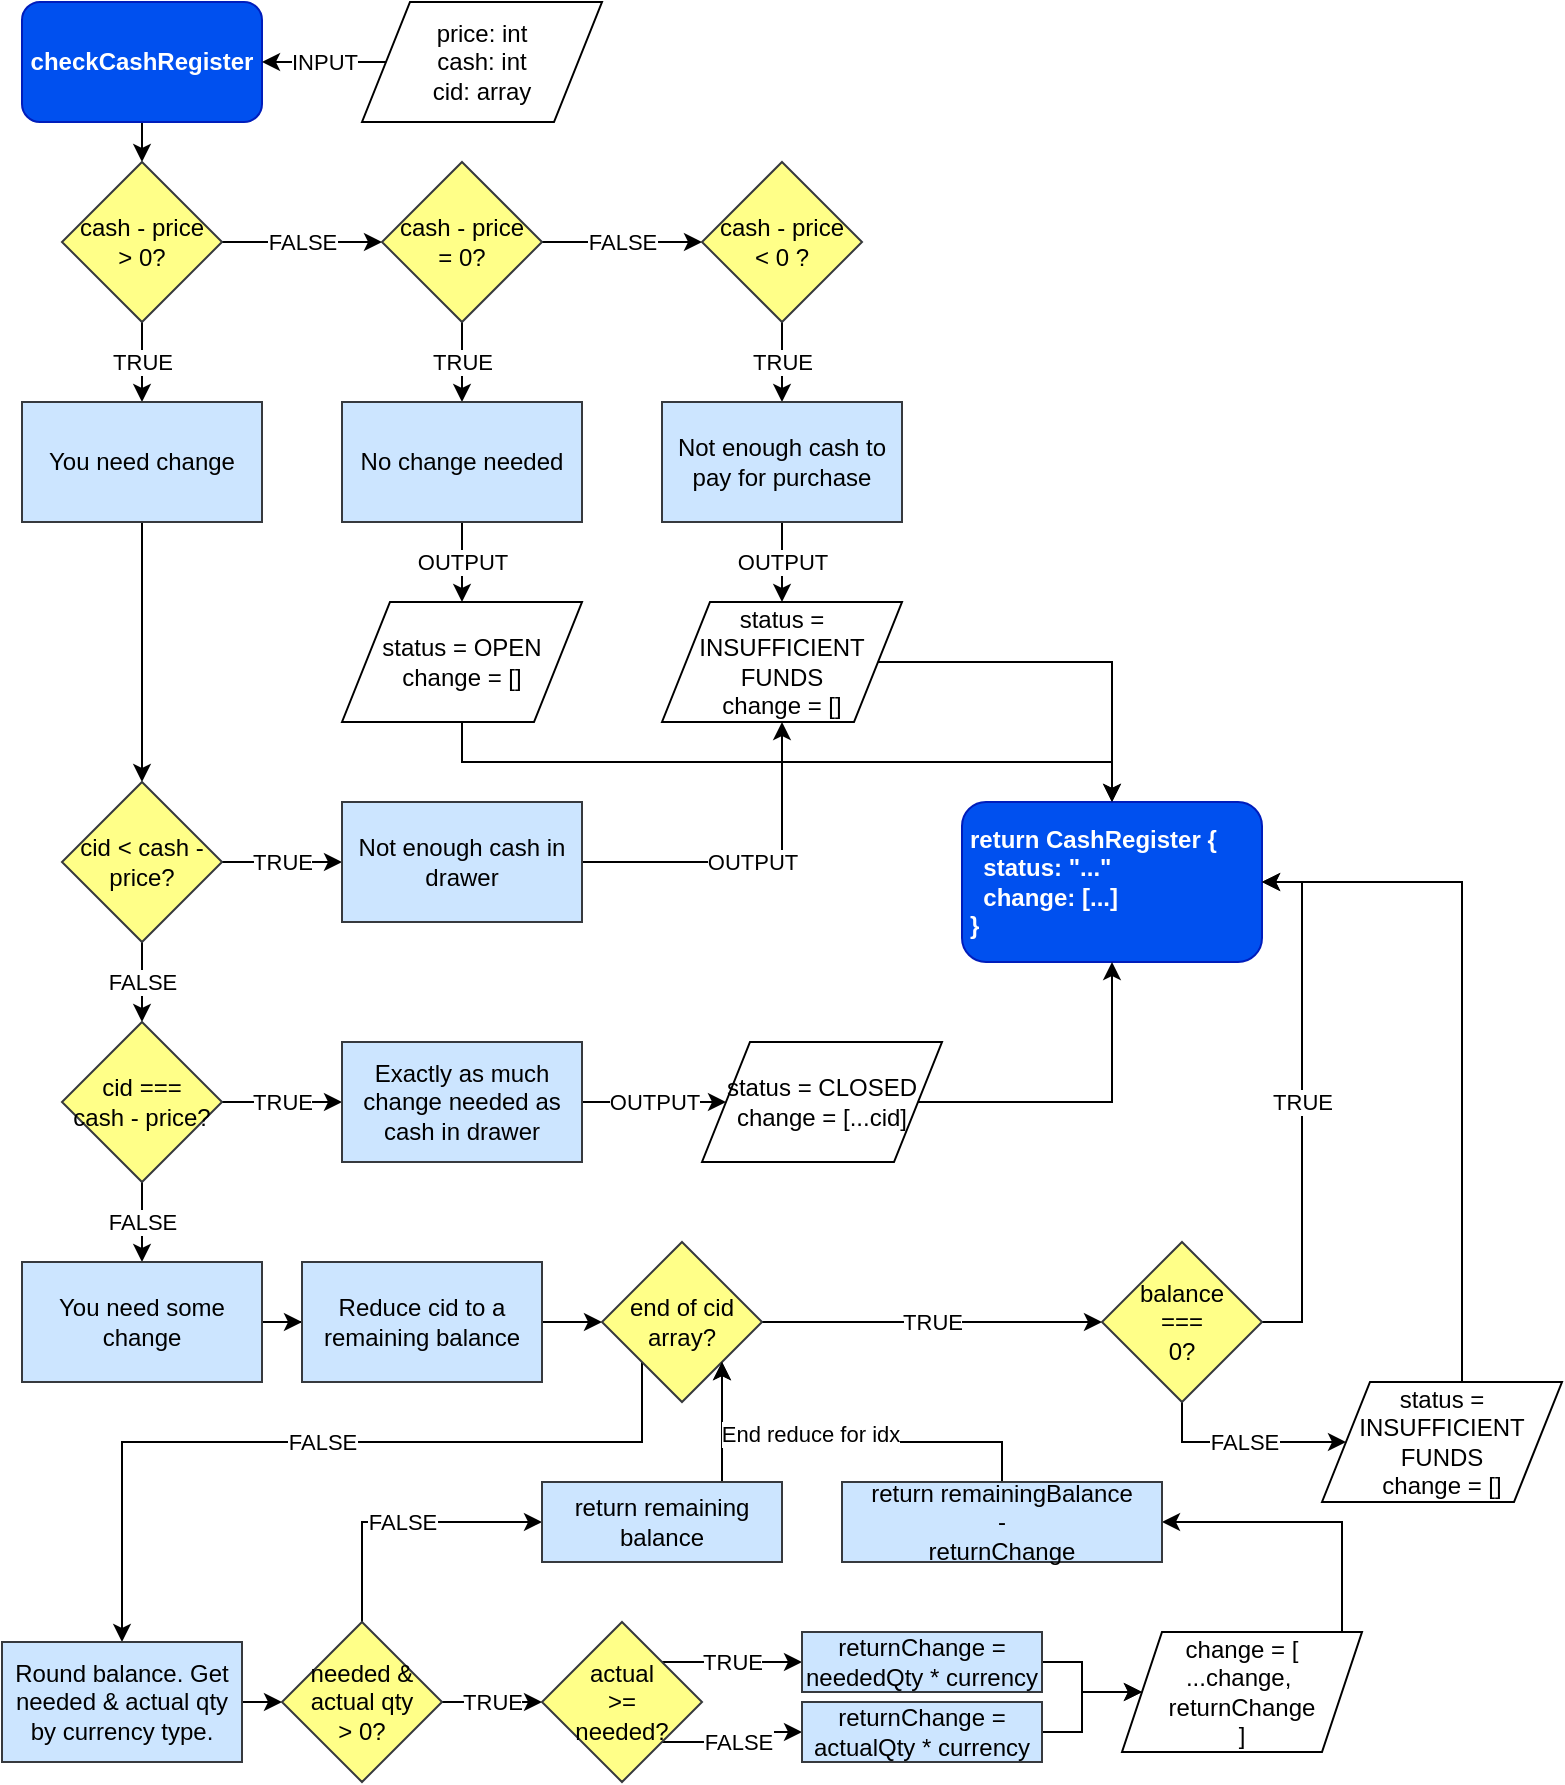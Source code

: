 <mxfile version="14.1.8" type="device"><diagram id="cLAM78d9UU4JnFHyNq7A" name="Page-1"><mxGraphModel dx="539" dy="349" grid="1" gridSize="10" guides="1" tooltips="1" connect="1" arrows="1" fold="1" page="1" pageScale="1" pageWidth="1100" pageHeight="850" math="0" shadow="0"><root><mxCell id="0"/><mxCell id="1" parent="0"/><mxCell id="52iobMlAeddLV5yMMe-r-6" style="edgeStyle=orthogonalEdgeStyle;rounded=0;orthogonalLoop=1;jettySize=auto;html=1;exitX=0.5;exitY=1;exitDx=0;exitDy=0;entryX=0.5;entryY=0;entryDx=0;entryDy=0;" parent="1" source="52iobMlAeddLV5yMMe-r-1" target="52iobMlAeddLV5yMMe-r-4" edge="1"><mxGeometry relative="1" as="geometry"/></mxCell><mxCell id="52iobMlAeddLV5yMMe-r-1" value="checkCashRegister" style="rounded=1;whiteSpace=wrap;html=1;fillColor=#0050ef;strokeColor=#001DBC;fontColor=#ffffff;fontStyle=1" parent="1" vertex="1"><mxGeometry x="20" width="120" height="60" as="geometry"/></mxCell><mxCell id="52iobMlAeddLV5yMMe-r-3" value="INPUT" style="edgeStyle=orthogonalEdgeStyle;rounded=0;orthogonalLoop=1;jettySize=auto;html=1;exitX=0;exitY=0.5;exitDx=0;exitDy=0;" parent="1" source="52iobMlAeddLV5yMMe-r-2" target="52iobMlAeddLV5yMMe-r-1" edge="1"><mxGeometry relative="1" as="geometry"/></mxCell><mxCell id="52iobMlAeddLV5yMMe-r-2" value="price: int&lt;br&gt;cash: int&lt;br&gt;cid: array" style="shape=parallelogram;perimeter=parallelogramPerimeter;whiteSpace=wrap;html=1;" parent="1" vertex="1"><mxGeometry x="190" width="120" height="60" as="geometry"/></mxCell><mxCell id="52iobMlAeddLV5yMMe-r-8" value="TRUE" style="edgeStyle=orthogonalEdgeStyle;rounded=0;orthogonalLoop=1;jettySize=auto;html=1;exitX=0.5;exitY=1;exitDx=0;exitDy=0;entryX=0.5;entryY=0;entryDx=0;entryDy=0;" parent="1" source="52iobMlAeddLV5yMMe-r-4" target="52iobMlAeddLV5yMMe-r-7" edge="1"><mxGeometry relative="1" as="geometry"/></mxCell><mxCell id="52iobMlAeddLV5yMMe-r-12" value="FALSE" style="edgeStyle=orthogonalEdgeStyle;rounded=0;orthogonalLoop=1;jettySize=auto;html=1;exitX=1;exitY=0.5;exitDx=0;exitDy=0;entryX=0;entryY=0.5;entryDx=0;entryDy=0;" parent="1" source="52iobMlAeddLV5yMMe-r-4" target="52iobMlAeddLV5yMMe-r-10" edge="1"><mxGeometry relative="1" as="geometry"/></mxCell><mxCell id="52iobMlAeddLV5yMMe-r-4" value="cash - price&lt;br&gt;&amp;gt; 0?" style="rhombus;whiteSpace=wrap;html=1;fillColor=#ffff88;strokeColor=#36393d;" parent="1" vertex="1"><mxGeometry x="40" y="80" width="80" height="80" as="geometry"/></mxCell><mxCell id="52iobMlAeddLV5yMMe-r-23" style="edgeStyle=orthogonalEdgeStyle;rounded=0;orthogonalLoop=1;jettySize=auto;html=1;exitX=0.5;exitY=1;exitDx=0;exitDy=0;entryX=0.5;entryY=0;entryDx=0;entryDy=0;" parent="1" source="52iobMlAeddLV5yMMe-r-7" target="52iobMlAeddLV5yMMe-r-22" edge="1"><mxGeometry relative="1" as="geometry"/></mxCell><mxCell id="52iobMlAeddLV5yMMe-r-7" value="You need change" style="rounded=0;whiteSpace=wrap;html=1;fillColor=#cce5ff;strokeColor=#36393d;" parent="1" vertex="1"><mxGeometry x="20" y="200" width="120" height="60" as="geometry"/></mxCell><mxCell id="52iobMlAeddLV5yMMe-r-13" value="TRUE" style="edgeStyle=orthogonalEdgeStyle;rounded=0;orthogonalLoop=1;jettySize=auto;html=1;exitX=0.5;exitY=1;exitDx=0;exitDy=0;entryX=0.5;entryY=0;entryDx=0;entryDy=0;" parent="1" source="52iobMlAeddLV5yMMe-r-10" target="52iobMlAeddLV5yMMe-r-11" edge="1"><mxGeometry relative="1" as="geometry"/></mxCell><mxCell id="52iobMlAeddLV5yMMe-r-16" value="FALSE" style="edgeStyle=orthogonalEdgeStyle;rounded=0;orthogonalLoop=1;jettySize=auto;html=1;exitX=1;exitY=0.5;exitDx=0;exitDy=0;entryX=0;entryY=0.5;entryDx=0;entryDy=0;" parent="1" source="52iobMlAeddLV5yMMe-r-10" target="52iobMlAeddLV5yMMe-r-14" edge="1"><mxGeometry relative="1" as="geometry"/></mxCell><mxCell id="52iobMlAeddLV5yMMe-r-10" value="cash - price&lt;br&gt;= 0?" style="rhombus;whiteSpace=wrap;html=1;fillColor=#ffff88;strokeColor=#36393d;" parent="1" vertex="1"><mxGeometry x="200" y="80" width="80" height="80" as="geometry"/></mxCell><mxCell id="52iobMlAeddLV5yMMe-r-19" value="OUTPUT" style="edgeStyle=orthogonalEdgeStyle;rounded=0;orthogonalLoop=1;jettySize=auto;html=1;exitX=0.5;exitY=1;exitDx=0;exitDy=0;entryX=0.5;entryY=0;entryDx=0;entryDy=0;" parent="1" source="52iobMlAeddLV5yMMe-r-11" target="52iobMlAeddLV5yMMe-r-18" edge="1"><mxGeometry relative="1" as="geometry"/></mxCell><mxCell id="52iobMlAeddLV5yMMe-r-11" value="No change needed" style="rounded=0;whiteSpace=wrap;html=1;fillColor=#cce5ff;strokeColor=#36393d;" parent="1" vertex="1"><mxGeometry x="180" y="200" width="120" height="60" as="geometry"/></mxCell><mxCell id="52iobMlAeddLV5yMMe-r-17" value="TRUE" style="edgeStyle=orthogonalEdgeStyle;rounded=0;orthogonalLoop=1;jettySize=auto;html=1;exitX=0.5;exitY=1;exitDx=0;exitDy=0;entryX=0.5;entryY=0;entryDx=0;entryDy=0;" parent="1" source="52iobMlAeddLV5yMMe-r-14" target="52iobMlAeddLV5yMMe-r-15" edge="1"><mxGeometry relative="1" as="geometry"/></mxCell><mxCell id="52iobMlAeddLV5yMMe-r-14" value="cash - price&lt;br&gt;&amp;lt; 0 ?" style="rhombus;whiteSpace=wrap;html=1;fillColor=#ffff88;strokeColor=#36393d;" parent="1" vertex="1"><mxGeometry x="360" y="80" width="80" height="80" as="geometry"/></mxCell><mxCell id="Tu8uLzH1lG_qwKJVmujj-1" value="OUTPUT" style="edgeStyle=orthogonalEdgeStyle;rounded=0;orthogonalLoop=1;jettySize=auto;html=1;exitX=0.5;exitY=1;exitDx=0;exitDy=0;" parent="1" source="52iobMlAeddLV5yMMe-r-15" target="52iobMlAeddLV5yMMe-r-31" edge="1"><mxGeometry relative="1" as="geometry"/></mxCell><mxCell id="52iobMlAeddLV5yMMe-r-15" value="Not enough cash to pay for purchase" style="rounded=0;whiteSpace=wrap;html=1;fillColor=#cce5ff;strokeColor=#36393d;" parent="1" vertex="1"><mxGeometry x="340" y="200" width="120" height="60" as="geometry"/></mxCell><mxCell id="52iobMlAeddLV5yMMe-r-28" style="edgeStyle=orthogonalEdgeStyle;rounded=0;orthogonalLoop=1;jettySize=auto;html=1;exitX=0.5;exitY=1;exitDx=0;exitDy=0;entryX=0.5;entryY=0;entryDx=0;entryDy=0;" parent="1" source="52iobMlAeddLV5yMMe-r-18" edge="1" target="52iobMlAeddLV5yMMe-r-26"><mxGeometry relative="1" as="geometry"><mxPoint x="550" y="400" as="targetPoint"/></mxGeometry></mxCell><mxCell id="52iobMlAeddLV5yMMe-r-18" value="status = OPEN&lt;br&gt;change = []" style="shape=parallelogram;perimeter=parallelogramPerimeter;whiteSpace=wrap;html=1;align=center;labelPosition=center;verticalLabelPosition=middle;verticalAlign=middle;" parent="1" vertex="1"><mxGeometry x="180" y="300" width="120" height="60" as="geometry"/></mxCell><mxCell id="52iobMlAeddLV5yMMe-r-30" value="TRUE" style="edgeStyle=orthogonalEdgeStyle;rounded=0;orthogonalLoop=1;jettySize=auto;html=1;exitX=1;exitY=0.5;exitDx=0;exitDy=0;" parent="1" source="52iobMlAeddLV5yMMe-r-22" target="52iobMlAeddLV5yMMe-r-29" edge="1"><mxGeometry relative="1" as="geometry"/></mxCell><mxCell id="52iobMlAeddLV5yMMe-r-37" value="FALSE" style="edgeStyle=orthogonalEdgeStyle;rounded=0;orthogonalLoop=1;jettySize=auto;html=1;exitX=0.5;exitY=1;exitDx=0;exitDy=0;" parent="1" source="52iobMlAeddLV5yMMe-r-22" target="52iobMlAeddLV5yMMe-r-36" edge="1"><mxGeometry relative="1" as="geometry"/></mxCell><mxCell id="52iobMlAeddLV5yMMe-r-22" value="cid &amp;lt; cash - price?" style="rhombus;whiteSpace=wrap;html=1;align=center;fillColor=#ffff88;strokeColor=#36393d;" parent="1" vertex="1"><mxGeometry x="40" y="390" width="80" height="80" as="geometry"/></mxCell><mxCell id="52iobMlAeddLV5yMMe-r-26" value="return CashRegister {&lt;br&gt;&amp;nbsp; status: &quot;...&quot;&lt;br&gt;&amp;nbsp; change: [...]&lt;br&gt;}" style="rounded=1;whiteSpace=wrap;html=1;align=left;fillColor=#0050ef;strokeColor=#001DBC;fontColor=#ffffff;fontStyle=1;spacingLeft=2;" parent="1" vertex="1"><mxGeometry x="490" y="400" width="150" height="80" as="geometry"/></mxCell><mxCell id="52iobMlAeddLV5yMMe-r-46" value="OUTPUT" style="edgeStyle=orthogonalEdgeStyle;rounded=0;orthogonalLoop=1;jettySize=auto;html=1;exitX=1;exitY=0.5;exitDx=0;exitDy=0;" parent="1" source="52iobMlAeddLV5yMMe-r-29" target="52iobMlAeddLV5yMMe-r-31" edge="1"><mxGeometry relative="1" as="geometry"/></mxCell><mxCell id="52iobMlAeddLV5yMMe-r-29" value="Not enough cash in drawer" style="rounded=0;whiteSpace=wrap;html=1;align=center;fillColor=#cce5ff;strokeColor=#36393d;" parent="1" vertex="1"><mxGeometry x="180" y="400" width="120" height="60" as="geometry"/></mxCell><mxCell id="Tu8uLzH1lG_qwKJVmujj-2" style="edgeStyle=orthogonalEdgeStyle;rounded=0;orthogonalLoop=1;jettySize=auto;html=1;exitX=1;exitY=0.5;exitDx=0;exitDy=0;entryX=0.5;entryY=0;entryDx=0;entryDy=0;" parent="1" source="52iobMlAeddLV5yMMe-r-31" target="52iobMlAeddLV5yMMe-r-26" edge="1"><mxGeometry relative="1" as="geometry"/></mxCell><mxCell id="52iobMlAeddLV5yMMe-r-31" value="status = INSUFFICIENT FUNDS&lt;br&gt;change = []" style="shape=parallelogram;perimeter=parallelogramPerimeter;whiteSpace=wrap;html=1;align=center;labelPosition=center;verticalLabelPosition=middle;verticalAlign=middle;" parent="1" vertex="1"><mxGeometry x="340" y="300" width="120" height="60" as="geometry"/></mxCell><mxCell id="52iobMlAeddLV5yMMe-r-39" value="TRUE" style="edgeStyle=orthogonalEdgeStyle;rounded=0;orthogonalLoop=1;jettySize=auto;html=1;exitX=1;exitY=0.5;exitDx=0;exitDy=0;entryX=0;entryY=0.5;entryDx=0;entryDy=0;" parent="1" source="52iobMlAeddLV5yMMe-r-36" target="52iobMlAeddLV5yMMe-r-38" edge="1"><mxGeometry relative="1" as="geometry"/></mxCell><mxCell id="52iobMlAeddLV5yMMe-r-45" value="FALSE" style="edgeStyle=orthogonalEdgeStyle;rounded=0;orthogonalLoop=1;jettySize=auto;html=1;exitX=0.5;exitY=1;exitDx=0;exitDy=0;entryX=0.5;entryY=0;entryDx=0;entryDy=0;" parent="1" source="52iobMlAeddLV5yMMe-r-36" target="52iobMlAeddLV5yMMe-r-44" edge="1"><mxGeometry relative="1" as="geometry"/></mxCell><mxCell id="52iobMlAeddLV5yMMe-r-36" value="cid ===&lt;br&gt;cash - price?" style="rhombus;whiteSpace=wrap;html=1;align=center;fillColor=#ffff88;strokeColor=#36393d;" parent="1" vertex="1"><mxGeometry x="40" y="510" width="80" height="80" as="geometry"/></mxCell><mxCell id="52iobMlAeddLV5yMMe-r-42" value="OUTPUT" style="edgeStyle=orthogonalEdgeStyle;rounded=0;orthogonalLoop=1;jettySize=auto;html=1;exitX=1;exitY=0.5;exitDx=0;exitDy=0;entryX=0;entryY=0.5;entryDx=0;entryDy=0;" parent="1" source="52iobMlAeddLV5yMMe-r-38" target="52iobMlAeddLV5yMMe-r-41" edge="1"><mxGeometry relative="1" as="geometry"/></mxCell><mxCell id="52iobMlAeddLV5yMMe-r-38" value="Exactly as much change needed as cash in drawer" style="rounded=0;whiteSpace=wrap;html=1;align=center;fillColor=#cce5ff;strokeColor=#36393d;" parent="1" vertex="1"><mxGeometry x="180" y="520" width="120" height="60" as="geometry"/></mxCell><mxCell id="52iobMlAeddLV5yMMe-r-43" style="edgeStyle=orthogonalEdgeStyle;rounded=0;orthogonalLoop=1;jettySize=auto;html=1;exitX=1;exitY=0.5;exitDx=0;exitDy=0;entryX=0.5;entryY=1;entryDx=0;entryDy=0;" parent="1" source="52iobMlAeddLV5yMMe-r-41" target="52iobMlAeddLV5yMMe-r-26" edge="1"><mxGeometry relative="1" as="geometry"/></mxCell><mxCell id="52iobMlAeddLV5yMMe-r-41" value="status = CLOSED&lt;br&gt;change = [...cid]" style="shape=parallelogram;perimeter=parallelogramPerimeter;whiteSpace=wrap;html=1;align=center;labelPosition=center;verticalLabelPosition=middle;verticalAlign=middle;" parent="1" vertex="1"><mxGeometry x="360" y="520" width="120" height="60" as="geometry"/></mxCell><mxCell id="QGgPdaSjIuUAP_X0upL2-19" style="edgeStyle=orthogonalEdgeStyle;rounded=0;orthogonalLoop=1;jettySize=auto;html=1;exitX=1;exitY=0.5;exitDx=0;exitDy=0;" edge="1" parent="1" source="52iobMlAeddLV5yMMe-r-44" target="QGgPdaSjIuUAP_X0upL2-1"><mxGeometry relative="1" as="geometry"/></mxCell><mxCell id="52iobMlAeddLV5yMMe-r-44" value="You need some change" style="rounded=0;whiteSpace=wrap;html=1;align=center;fillColor=#cce5ff;strokeColor=#36393d;" parent="1" vertex="1"><mxGeometry x="20" y="630" width="120" height="60" as="geometry"/></mxCell><mxCell id="QGgPdaSjIuUAP_X0upL2-3" style="edgeStyle=orthogonalEdgeStyle;rounded=0;orthogonalLoop=1;jettySize=auto;html=1;exitX=1;exitY=0.5;exitDx=0;exitDy=0;entryX=0;entryY=0.5;entryDx=0;entryDy=0;" edge="1" parent="1" source="QGgPdaSjIuUAP_X0upL2-1" target="QGgPdaSjIuUAP_X0upL2-2"><mxGeometry relative="1" as="geometry"/></mxCell><mxCell id="QGgPdaSjIuUAP_X0upL2-1" value="Reduce cid to a remaining balance" style="rounded=0;whiteSpace=wrap;html=1;fillColor=#cce5ff;strokeColor=#36393d;" vertex="1" parent="1"><mxGeometry x="160" y="630" width="120" height="60" as="geometry"/></mxCell><mxCell id="QGgPdaSjIuUAP_X0upL2-7" value="TRUE" style="edgeStyle=orthogonalEdgeStyle;rounded=0;orthogonalLoop=1;jettySize=auto;html=1;exitX=1;exitY=0.5;exitDx=0;exitDy=0;entryX=0;entryY=0.5;entryDx=0;entryDy=0;" edge="1" parent="1" source="QGgPdaSjIuUAP_X0upL2-2" target="QGgPdaSjIuUAP_X0upL2-6"><mxGeometry relative="1" as="geometry"><Array as="points"><mxPoint x="440" y="660"/><mxPoint x="440" y="660"/></Array></mxGeometry></mxCell><mxCell id="QGgPdaSjIuUAP_X0upL2-18" value="FALSE" style="edgeStyle=orthogonalEdgeStyle;rounded=0;orthogonalLoop=1;jettySize=auto;html=1;exitX=0;exitY=1;exitDx=0;exitDy=0;entryX=0.5;entryY=0;entryDx=0;entryDy=0;" edge="1" parent="1" source="QGgPdaSjIuUAP_X0upL2-2" target="QGgPdaSjIuUAP_X0upL2-11"><mxGeometry relative="1" as="geometry"><Array as="points"><mxPoint x="330" y="720"/><mxPoint x="70" y="720"/></Array></mxGeometry></mxCell><mxCell id="QGgPdaSjIuUAP_X0upL2-2" value="end of cid array?" style="rhombus;whiteSpace=wrap;html=1;fillColor=#ffff88;strokeColor=#36393d;" vertex="1" parent="1"><mxGeometry x="310" y="620" width="80" height="80" as="geometry"/></mxCell><mxCell id="QGgPdaSjIuUAP_X0upL2-15" value="TRUE" style="edgeStyle=orthogonalEdgeStyle;rounded=0;orthogonalLoop=1;jettySize=auto;html=1;exitX=1;exitY=0.5;exitDx=0;exitDy=0;entryX=1;entryY=0.5;entryDx=0;entryDy=0;" edge="1" parent="1" source="QGgPdaSjIuUAP_X0upL2-6" target="52iobMlAeddLV5yMMe-r-26"><mxGeometry relative="1" as="geometry"/></mxCell><mxCell id="QGgPdaSjIuUAP_X0upL2-16" value="FALSE" style="edgeStyle=orthogonalEdgeStyle;rounded=0;orthogonalLoop=1;jettySize=auto;html=1;exitX=0.5;exitY=1;exitDx=0;exitDy=0;entryX=0;entryY=0.5;entryDx=0;entryDy=0;" edge="1" parent="1" source="QGgPdaSjIuUAP_X0upL2-6" target="QGgPdaSjIuUAP_X0upL2-8"><mxGeometry relative="1" as="geometry"/></mxCell><mxCell id="QGgPdaSjIuUAP_X0upL2-6" value="balance &lt;br&gt;===&lt;br&gt;0?" style="rhombus;whiteSpace=wrap;html=1;fillColor=#ffff88;strokeColor=#36393d;" vertex="1" parent="1"><mxGeometry x="560" y="620" width="80" height="80" as="geometry"/></mxCell><mxCell id="QGgPdaSjIuUAP_X0upL2-17" style="edgeStyle=orthogonalEdgeStyle;rounded=0;orthogonalLoop=1;jettySize=auto;html=1;exitX=1;exitY=0.5;exitDx=0;exitDy=0;entryX=1;entryY=0.5;entryDx=0;entryDy=0;" edge="1" parent="1" source="QGgPdaSjIuUAP_X0upL2-8" target="52iobMlAeddLV5yMMe-r-26"><mxGeometry relative="1" as="geometry"><Array as="points"><mxPoint x="740" y="720"/><mxPoint x="740" y="440"/></Array></mxGeometry></mxCell><mxCell id="QGgPdaSjIuUAP_X0upL2-8" value="status = INSUFFICIENT FUNDS&lt;br&gt;change = []" style="shape=parallelogram;perimeter=parallelogramPerimeter;whiteSpace=wrap;html=1;align=center;labelPosition=center;verticalLabelPosition=middle;verticalAlign=middle;" vertex="1" parent="1"><mxGeometry x="670" y="690" width="120" height="60" as="geometry"/></mxCell><mxCell id="QGgPdaSjIuUAP_X0upL2-22" style="edgeStyle=orthogonalEdgeStyle;rounded=0;orthogonalLoop=1;jettySize=auto;html=1;exitX=1;exitY=0.5;exitDx=0;exitDy=0;entryX=0;entryY=0.5;entryDx=0;entryDy=0;" edge="1" parent="1" source="QGgPdaSjIuUAP_X0upL2-11" target="QGgPdaSjIuUAP_X0upL2-21"><mxGeometry relative="1" as="geometry"/></mxCell><mxCell id="QGgPdaSjIuUAP_X0upL2-11" value="Round balance. Get needed &amp;amp; actual qty by currency type." style="rounded=0;whiteSpace=wrap;html=1;fillColor=#cce5ff;strokeColor=#36393d;" vertex="1" parent="1"><mxGeometry x="10" y="820" width="120" height="60" as="geometry"/></mxCell><mxCell id="QGgPdaSjIuUAP_X0upL2-27" value="TRUE" style="edgeStyle=orthogonalEdgeStyle;rounded=0;orthogonalLoop=1;jettySize=auto;html=1;exitX=1;exitY=0.5;exitDx=0;exitDy=0;entryX=0;entryY=0.5;entryDx=0;entryDy=0;" edge="1" parent="1" source="QGgPdaSjIuUAP_X0upL2-21" target="QGgPdaSjIuUAP_X0upL2-26"><mxGeometry relative="1" as="geometry"/></mxCell><mxCell id="QGgPdaSjIuUAP_X0upL2-37" value="FALSE" style="edgeStyle=orthogonalEdgeStyle;rounded=0;orthogonalLoop=1;jettySize=auto;html=1;exitX=0.5;exitY=0;exitDx=0;exitDy=0;entryX=0;entryY=0.5;entryDx=0;entryDy=0;" edge="1" parent="1" source="QGgPdaSjIuUAP_X0upL2-21" target="QGgPdaSjIuUAP_X0upL2-23"><mxGeometry relative="1" as="geometry"/></mxCell><mxCell id="QGgPdaSjIuUAP_X0upL2-21" value="needed &amp;amp; actual qty&lt;br&gt;&amp;gt; 0?" style="rhombus;whiteSpace=wrap;html=1;fillColor=#ffff88;strokeColor=#36393d;" vertex="1" parent="1"><mxGeometry x="150" y="810" width="80" height="80" as="geometry"/></mxCell><mxCell id="QGgPdaSjIuUAP_X0upL2-25" style="edgeStyle=orthogonalEdgeStyle;rounded=0;orthogonalLoop=1;jettySize=auto;html=1;exitX=0.75;exitY=0;exitDx=0;exitDy=0;entryX=1;entryY=1;entryDx=0;entryDy=0;" edge="1" parent="1" source="QGgPdaSjIuUAP_X0upL2-23" target="QGgPdaSjIuUAP_X0upL2-2"><mxGeometry relative="1" as="geometry"/></mxCell><mxCell id="QGgPdaSjIuUAP_X0upL2-23" value="return remaining balance" style="rounded=0;whiteSpace=wrap;html=1;fillColor=#cce5ff;strokeColor=#36393d;" vertex="1" parent="1"><mxGeometry x="280" y="740" width="120" height="40" as="geometry"/></mxCell><mxCell id="QGgPdaSjIuUAP_X0upL2-35" value="TRUE" style="edgeStyle=orthogonalEdgeStyle;rounded=0;orthogonalLoop=1;jettySize=auto;html=1;exitX=1;exitY=0;exitDx=0;exitDy=0;entryX=0;entryY=0.5;entryDx=0;entryDy=0;" edge="1" parent="1" source="QGgPdaSjIuUAP_X0upL2-26" target="QGgPdaSjIuUAP_X0upL2-33"><mxGeometry relative="1" as="geometry"/></mxCell><mxCell id="QGgPdaSjIuUAP_X0upL2-36" value="FALSE" style="edgeStyle=orthogonalEdgeStyle;rounded=0;orthogonalLoop=1;jettySize=auto;html=1;exitX=1;exitY=1;exitDx=0;exitDy=0;entryX=0;entryY=0.5;entryDx=0;entryDy=0;" edge="1" parent="1" source="QGgPdaSjIuUAP_X0upL2-26" target="QGgPdaSjIuUAP_X0upL2-34"><mxGeometry relative="1" as="geometry"/></mxCell><mxCell id="QGgPdaSjIuUAP_X0upL2-26" value="actual&lt;br&gt;&amp;gt;=&lt;br&gt;needed?" style="rhombus;whiteSpace=wrap;html=1;fillColor=#ffff88;strokeColor=#36393d;" vertex="1" parent="1"><mxGeometry x="280" y="810" width="80" height="80" as="geometry"/></mxCell><mxCell id="QGgPdaSjIuUAP_X0upL2-42" style="edgeStyle=orthogonalEdgeStyle;rounded=0;orthogonalLoop=1;jettySize=auto;html=1;exitX=1;exitY=0.5;exitDx=0;exitDy=0;entryX=0;entryY=0.5;entryDx=0;entryDy=0;" edge="1" parent="1" source="QGgPdaSjIuUAP_X0upL2-33" target="QGgPdaSjIuUAP_X0upL2-39"><mxGeometry relative="1" as="geometry"/></mxCell><mxCell id="QGgPdaSjIuUAP_X0upL2-33" value="returnChange = neededQty * currency" style="rounded=0;whiteSpace=wrap;html=1;fillColor=#cce5ff;strokeColor=#36393d;" vertex="1" parent="1"><mxGeometry x="410" y="815" width="120" height="30" as="geometry"/></mxCell><mxCell id="QGgPdaSjIuUAP_X0upL2-43" style="edgeStyle=orthogonalEdgeStyle;rounded=0;orthogonalLoop=1;jettySize=auto;html=1;exitX=1;exitY=0.5;exitDx=0;exitDy=0;" edge="1" parent="1" source="QGgPdaSjIuUAP_X0upL2-34" target="QGgPdaSjIuUAP_X0upL2-39"><mxGeometry relative="1" as="geometry"/></mxCell><mxCell id="QGgPdaSjIuUAP_X0upL2-34" value="returnChange = actualQty * currency" style="rounded=0;whiteSpace=wrap;html=1;fillColor=#cce5ff;strokeColor=#36393d;" vertex="1" parent="1"><mxGeometry x="410" y="850" width="120" height="30" as="geometry"/></mxCell><mxCell id="QGgPdaSjIuUAP_X0upL2-45" style="edgeStyle=orthogonalEdgeStyle;rounded=0;orthogonalLoop=1;jettySize=auto;html=1;exitX=1;exitY=0.5;exitDx=0;exitDy=0;entryX=1;entryY=0.5;entryDx=0;entryDy=0;" edge="1" parent="1" source="QGgPdaSjIuUAP_X0upL2-39" target="QGgPdaSjIuUAP_X0upL2-44"><mxGeometry relative="1" as="geometry"/></mxCell><mxCell id="QGgPdaSjIuUAP_X0upL2-39" value="change = [&lt;br&gt;...change,&amp;nbsp;&lt;br&gt;returnChange&lt;br&gt;]" style="shape=parallelogram;perimeter=parallelogramPerimeter;whiteSpace=wrap;html=1;fixedSize=1;" vertex="1" parent="1"><mxGeometry x="570" y="815" width="120" height="60" as="geometry"/></mxCell><mxCell id="QGgPdaSjIuUAP_X0upL2-46" style="edgeStyle=orthogonalEdgeStyle;rounded=0;orthogonalLoop=1;jettySize=auto;html=1;exitX=0.5;exitY=0;exitDx=0;exitDy=0;entryX=1;entryY=1;entryDx=0;entryDy=0;" edge="1" parent="1" source="QGgPdaSjIuUAP_X0upL2-44" target="QGgPdaSjIuUAP_X0upL2-2"><mxGeometry relative="1" as="geometry"/></mxCell><mxCell id="QGgPdaSjIuUAP_X0upL2-47" value="End reduce for idx" style="edgeLabel;html=1;align=center;verticalAlign=middle;resizable=0;points=[];" vertex="1" connectable="0" parent="QGgPdaSjIuUAP_X0upL2-46"><mxGeometry x="0.167" y="-4" relative="1" as="geometry"><mxPoint as="offset"/></mxGeometry></mxCell><mxCell id="QGgPdaSjIuUAP_X0upL2-44" value="return remainingBalance&lt;br&gt;-&lt;br&gt;returnChange" style="rounded=0;whiteSpace=wrap;html=1;fillColor=#cce5ff;strokeColor=#36393d;" vertex="1" parent="1"><mxGeometry x="430" y="740" width="160" height="40" as="geometry"/></mxCell></root></mxGraphModel></diagram></mxfile>